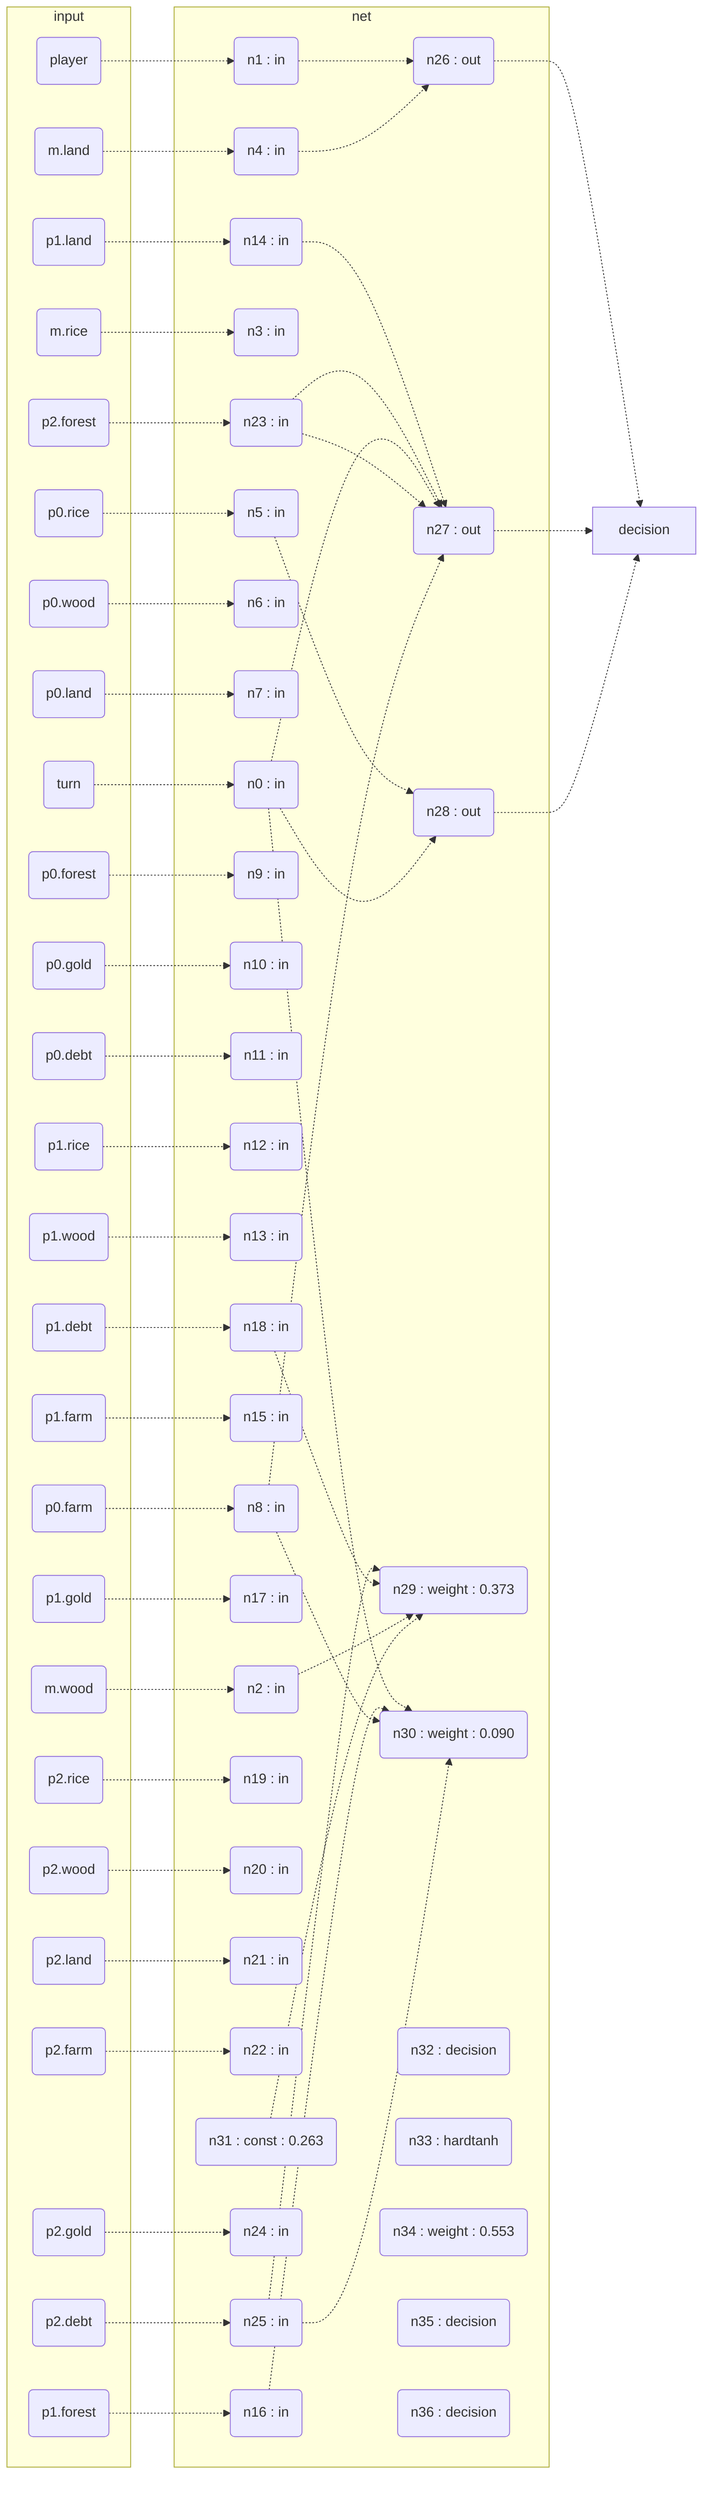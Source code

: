 flowchart LR
subgraph input
i0(turn)
i1(player)
i2(m.wood)
i3(m.rice)
i4(m.land)
i5(p0.rice)
i6(p0.wood)
i7(p0.land)
i8(p0.farm)
i9(p0.forest)
i10(p0.gold)
i11(p0.debt)
i12(p1.rice)
i13(p1.wood)
i14(p1.land)
i15(p1.farm)
i16(p1.forest)
i17(p1.gold)
i18(p1.debt)
i19(p2.rice)
i20(p2.wood)
i21(p2.land)
i22(p2.farm)
i23(p2.forest)
i24(p2.gold)
i25(p2.debt)
end
subgraph net
i0 -.-> n0 
n0(n0 : in)
i1 -.-> n1 
n1(n1 : in)
i2 -.-> n2 
n2(n2 : in)
i3 -.-> n3 
n3(n3 : in)
i4 -.-> n4 
n4(n4 : in)
i5 -.-> n5 
n5(n5 : in)
i6 -.-> n6 
n6(n6 : in)
i7 -.-> n7 
n7(n7 : in)
i8 -.-> n8 
n8(n8 : in)
i9 -.-> n9 
n9(n9 : in)
i10 -.-> n10 
n10(n10 : in)
i11 -.-> n11 
n11(n11 : in)
i12 -.-> n12 
n12(n12 : in)
i13 -.-> n13 
n13(n13 : in)
i14 -.-> n14 
n14(n14 : in)
i15 -.-> n15 
n15(n15 : in)
i16 -.-> n16 
n16(n16 : in)
i17 -.-> n17 
n17(n17 : in)
i18 -.-> n18 
n18(n18 : in)
i19 -.-> n19 
n19(n19 : in)
i20 -.-> n20 
n20(n20 : in)
i21 -.-> n21 
n21(n21 : in)
i22 -.-> n22 
n22(n22 : in)
i23 -.-> n23 
n23(n23 : in)
i24 -.-> n24 
n24(n24 : in)
i25 -.-> n25 
n25(n25 : in)
n1 -.-> n26 
n4 -.-> n26 
n26(n26 : out)
n14 -.-> n27 
n23 -.-> n27 
n0 -.-> n27 
n23 -.-> n27 
n8 -.-> n27 
n27(n27 : out)
n5 -.-> n28 
n0 -.-> n28 
n28(n28 : out)
n25 -.-> n29 
n18 -.-> n29 
n2 -.-> n29 
n31 -.-> n29 
n29(n29 : weight : 0.373)
n0 -.-> n30 
n16 -.-> n30 
n8 -.-> n30 
n25 -.-> n30 
n30(n30 : weight : 0.090)
n31(n31 : const : 0.263)
n32(n32 : decision)
n33(n33 : hardtanh)
n34(n34 : weight : 0.553)
n35(n35 : decision)
n36(n36 : decision)
end
n26 -.-> decision
n27 -.-> decision
n28 -.-> decision